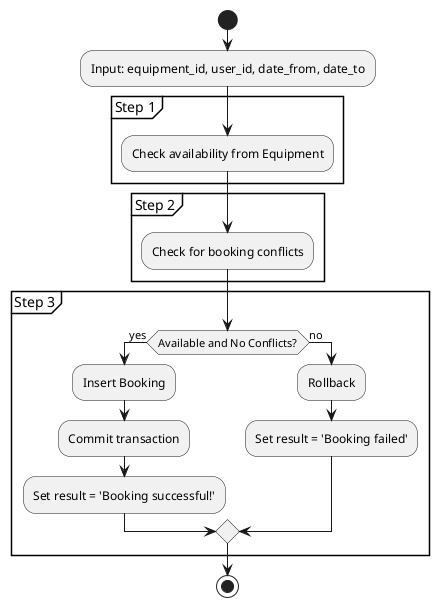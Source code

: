 @startuml
start
:Input: equipment_id, user_id, date_from, date_to;
partition "Step 1" {
    :Check availability from Equipment;
}
partition "Step 2" {
    :Check for booking conflicts;
}
partition "Step 3" {
    if (Available and No Conflicts?) then (yes)
        :Insert Booking;
        :Commit transaction;
        :Set result = 'Booking successful!';
    else (no)
        :Rollback;
        :Set result = 'Booking failed';
    endif
}
stop
@enduml
